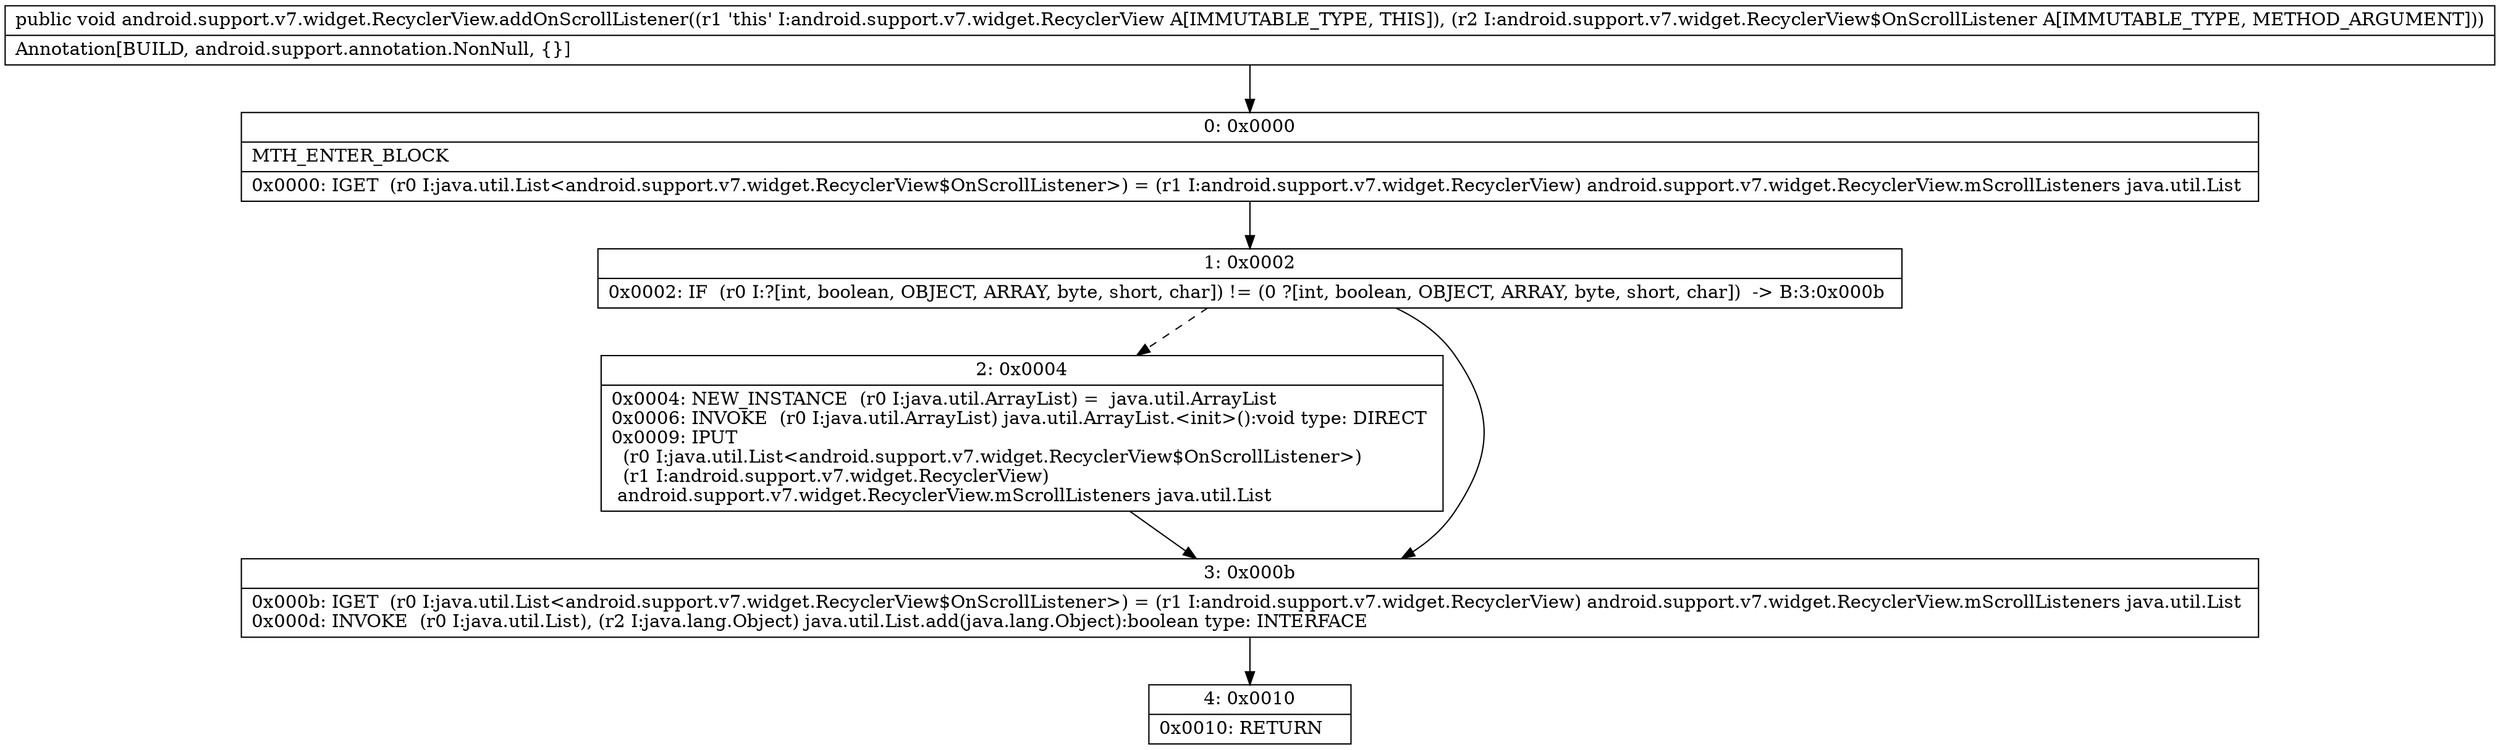 digraph "CFG forandroid.support.v7.widget.RecyclerView.addOnScrollListener(Landroid\/support\/v7\/widget\/RecyclerView$OnScrollListener;)V" {
Node_0 [shape=record,label="{0\:\ 0x0000|MTH_ENTER_BLOCK\l|0x0000: IGET  (r0 I:java.util.List\<android.support.v7.widget.RecyclerView$OnScrollListener\>) = (r1 I:android.support.v7.widget.RecyclerView) android.support.v7.widget.RecyclerView.mScrollListeners java.util.List \l}"];
Node_1 [shape=record,label="{1\:\ 0x0002|0x0002: IF  (r0 I:?[int, boolean, OBJECT, ARRAY, byte, short, char]) != (0 ?[int, boolean, OBJECT, ARRAY, byte, short, char])  \-\> B:3:0x000b \l}"];
Node_2 [shape=record,label="{2\:\ 0x0004|0x0004: NEW_INSTANCE  (r0 I:java.util.ArrayList) =  java.util.ArrayList \l0x0006: INVOKE  (r0 I:java.util.ArrayList) java.util.ArrayList.\<init\>():void type: DIRECT \l0x0009: IPUT  \l  (r0 I:java.util.List\<android.support.v7.widget.RecyclerView$OnScrollListener\>)\l  (r1 I:android.support.v7.widget.RecyclerView)\l android.support.v7.widget.RecyclerView.mScrollListeners java.util.List \l}"];
Node_3 [shape=record,label="{3\:\ 0x000b|0x000b: IGET  (r0 I:java.util.List\<android.support.v7.widget.RecyclerView$OnScrollListener\>) = (r1 I:android.support.v7.widget.RecyclerView) android.support.v7.widget.RecyclerView.mScrollListeners java.util.List \l0x000d: INVOKE  (r0 I:java.util.List), (r2 I:java.lang.Object) java.util.List.add(java.lang.Object):boolean type: INTERFACE \l}"];
Node_4 [shape=record,label="{4\:\ 0x0010|0x0010: RETURN   \l}"];
MethodNode[shape=record,label="{public void android.support.v7.widget.RecyclerView.addOnScrollListener((r1 'this' I:android.support.v7.widget.RecyclerView A[IMMUTABLE_TYPE, THIS]), (r2 I:android.support.v7.widget.RecyclerView$OnScrollListener A[IMMUTABLE_TYPE, METHOD_ARGUMENT]))  | Annotation[BUILD, android.support.annotation.NonNull, \{\}]\l}"];
MethodNode -> Node_0;
Node_0 -> Node_1;
Node_1 -> Node_2[style=dashed];
Node_1 -> Node_3;
Node_2 -> Node_3;
Node_3 -> Node_4;
}

